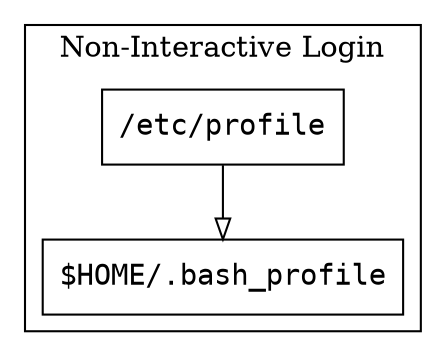 digraph {
  node [
    shape=box,
    fontname=mono,
  ];

  edge [
    arrowhead=empty
  ];

  nl_etc_profile  [ label="/etc/profile"        ];
  nl_user_profile [ label="$HOME/.bash_profile" ];

  subgraph cluster_nl {
    label="Non-Interactive Login";
    nl_etc_profile -> nl_user_profile;
  }
}
